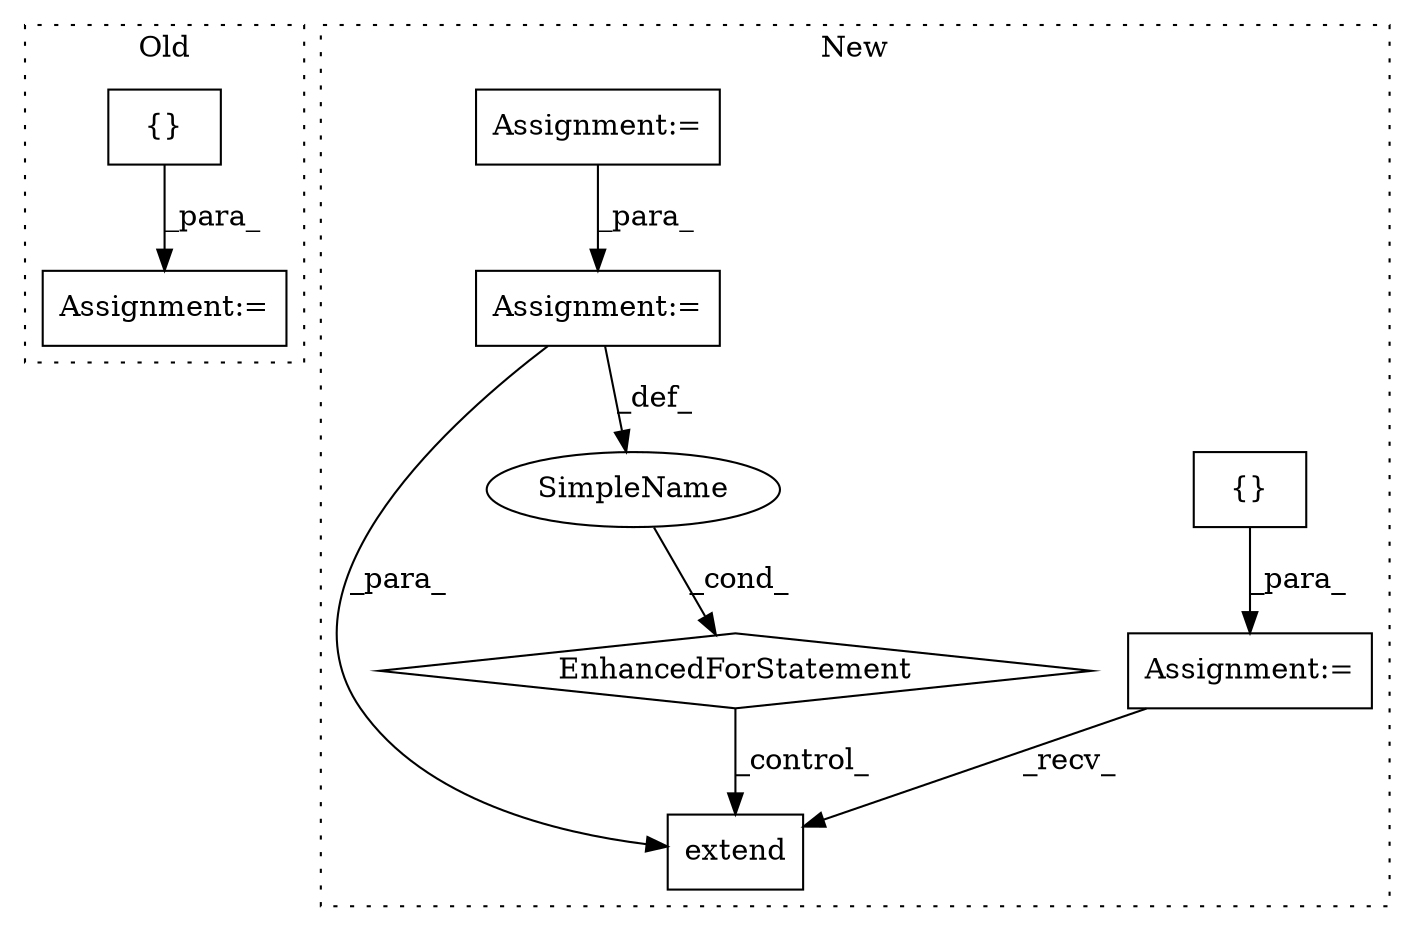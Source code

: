 digraph G {
subgraph cluster0 {
1 [label="{}" a="4" s="669,734" l="1,1" shape="box"];
3 [label="Assignment:=" a="7" s="651" l="1" shape="box"];
label = "Old";
style="dotted";
}
subgraph cluster1 {
2 [label="extend" a="32" s="804,827" l="7,1" shape="box"];
4 [label="Assignment:=" a="7" s="689" l="1" shape="box"];
5 [label="{}" a="4" s="699" l="2" shape="box"];
6 [label="Assignment:=" a="7" s="707,781" l="53,2" shape="box"];
7 [label="EnhancedForStatement" a="70" s="707,781" l="53,2" shape="diamond"];
8 [label="SimpleName" a="42" s="764" l="3" shape="ellipse"];
9 [label="Assignment:=" a="7" s="571" l="1" shape="box"];
label = "New";
style="dotted";
}
1 -> 3 [label="_para_"];
4 -> 2 [label="_recv_"];
5 -> 4 [label="_para_"];
6 -> 8 [label="_def_"];
6 -> 2 [label="_para_"];
7 -> 2 [label="_control_"];
8 -> 7 [label="_cond_"];
9 -> 6 [label="_para_"];
}